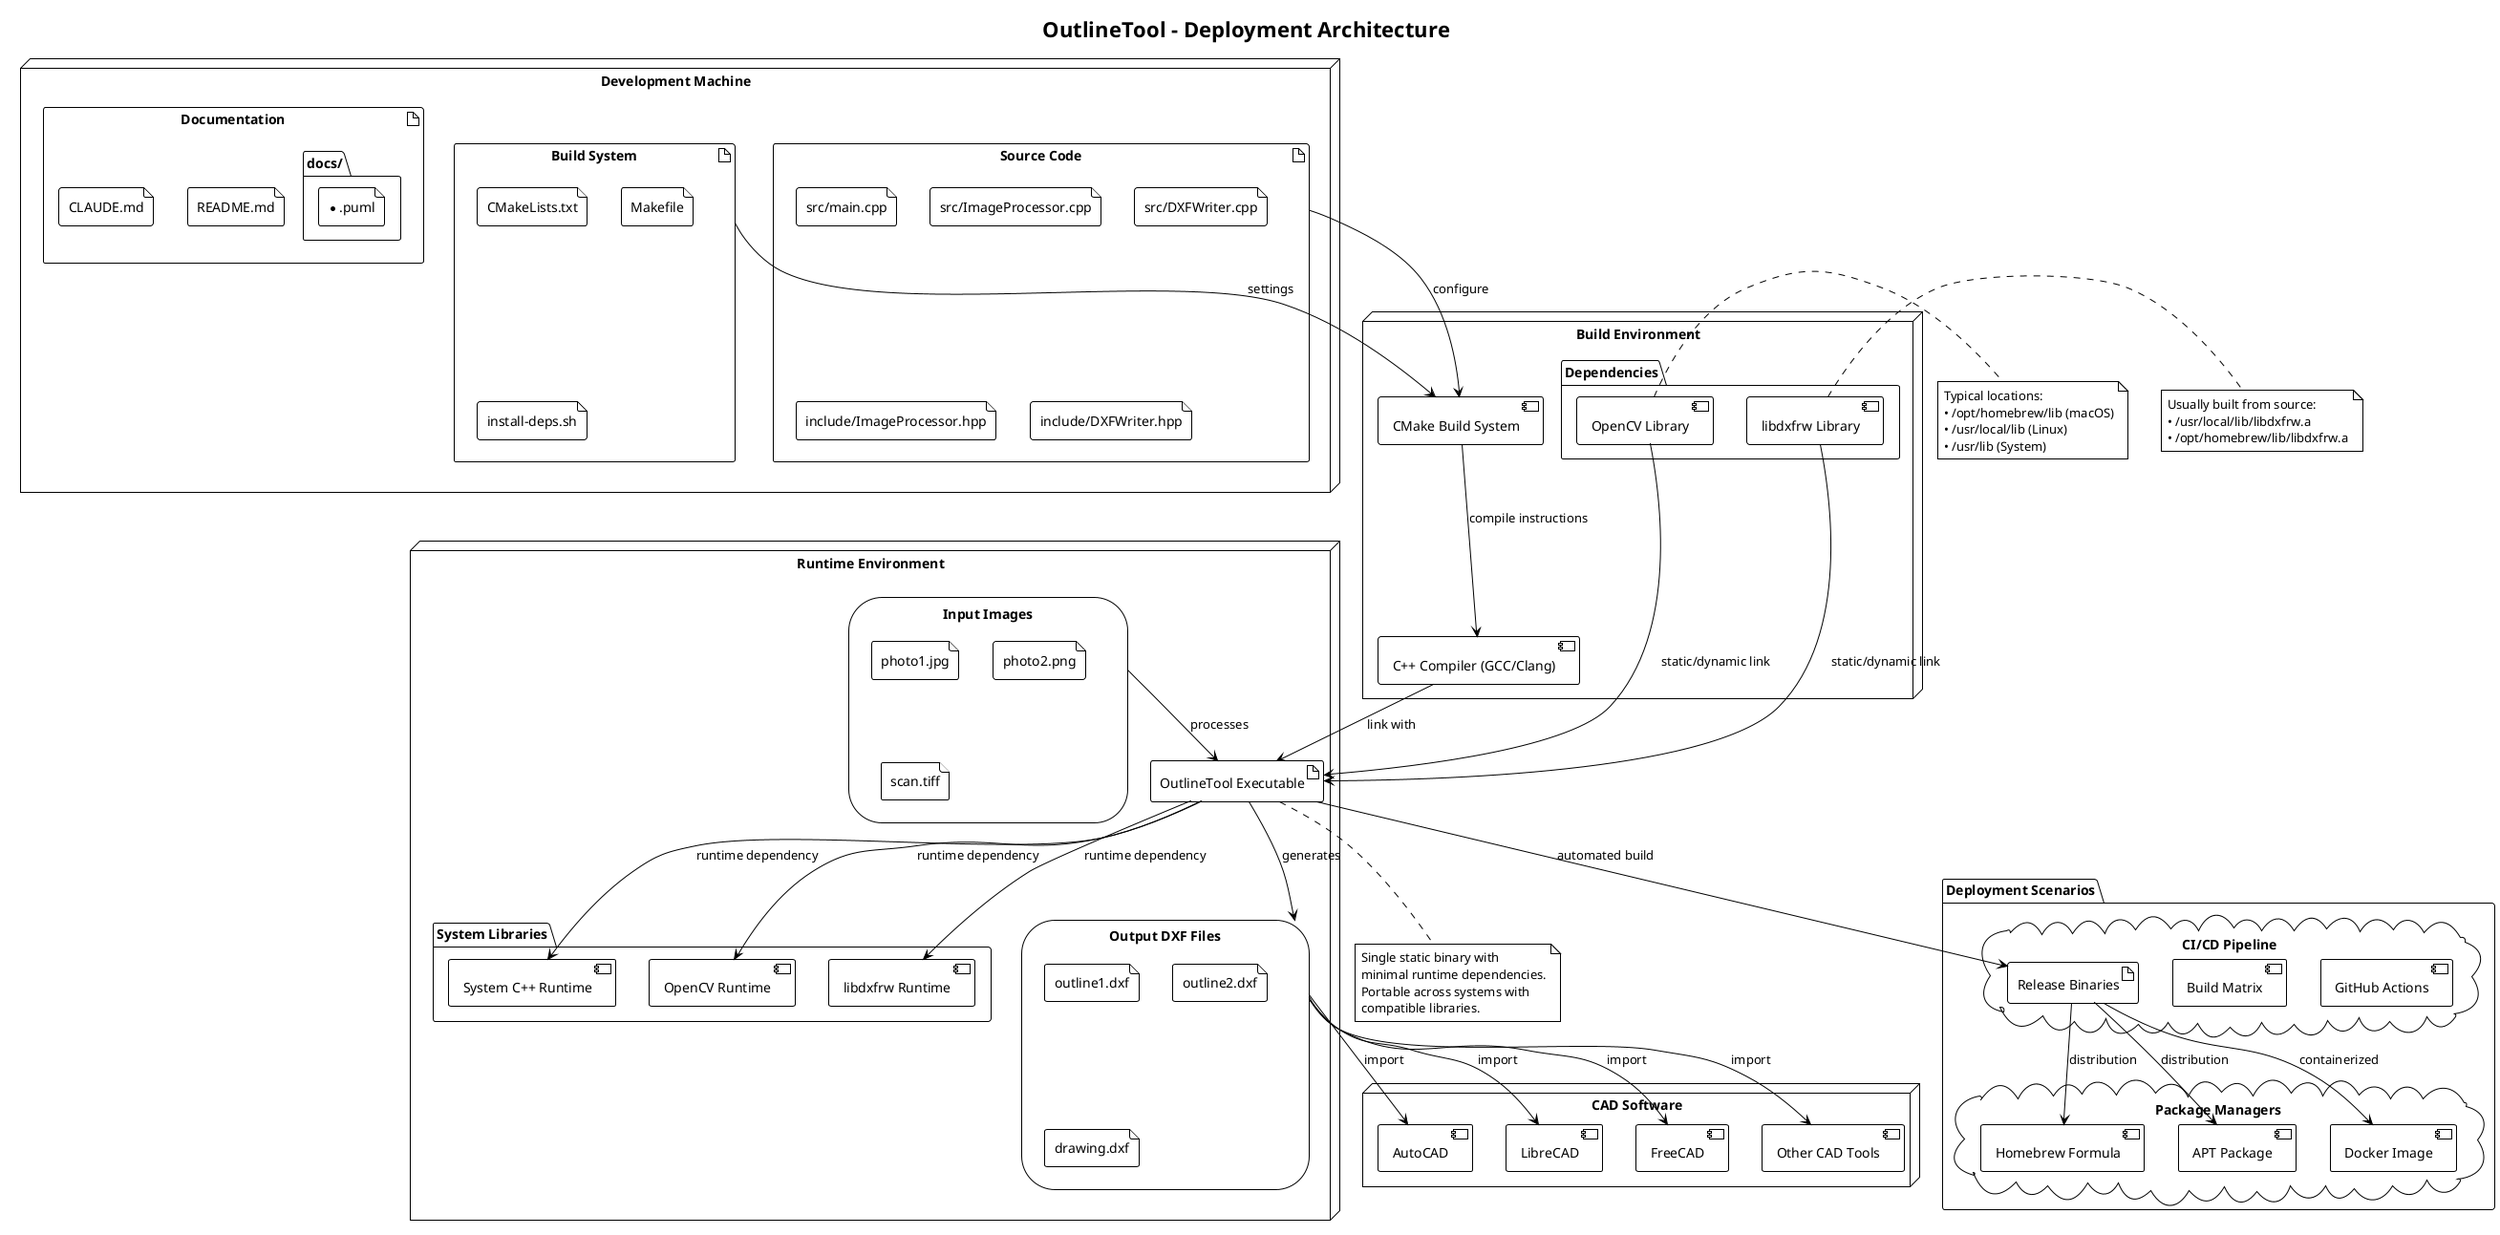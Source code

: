 @startuml OutlineTool-Deployment
!theme plain
title OutlineTool - Deployment Architecture

node "Development Machine" {
    artifact "Source Code" {
        file "src/main.cpp"
        file "src/ImageProcessor.cpp"
        file "src/DXFWriter.cpp"
        file "include/ImageProcessor.hpp"
        file "include/DXFWriter.hpp"
    }
    
    artifact "Build System" {
        file "CMakeLists.txt"
        file "Makefile"
        file "install-deps.sh"
    }
    
    artifact "Documentation" {
        file "README.md"
        file "CLAUDE.md"
        folder "docs/" {
            file "*.puml"
        }
    }
}

node "Build Environment" {
    component "CMake Build System" as CMAKE
    component "C++ Compiler (GCC/Clang)" as COMPILER
    
    package "Dependencies" {
        component "OpenCV Library" as OPENCV_LIB
        component "libdxfrw Library" as DXFRW_LIB
    }
}

node "Runtime Environment" {
    artifact "OutlineTool Executable" as EXECUTABLE
    
    package "System Libraries" {
        component "OpenCV Runtime" as OPENCV_RT
        component "libdxfrw Runtime" as DXFRW_RT
        component "System C++ Runtime" as CPP_RT
    }
    
    storage "Input Images" as INPUT_FILES {
        file "photo1.jpg"
        file "photo2.png"
        file "scan.tiff"
    }
    
    storage "Output DXF Files" as OUTPUT_FILES {
        file "outline1.dxf"
        file "outline2.dxf"
        file "drawing.dxf"
    }
}

node "CAD Software" {
    component "AutoCAD" as AUTOCAD
    component "LibreCAD" as LIBRECAD
    component "FreeCAD" as FREECAD
    component "Other CAD Tools" as OTHER_CAD
}

' Build relationships
"Source Code" --> CMAKE : configure
"Build System" --> CMAKE : settings
CMAKE --> COMPILER : compile instructions
COMPILER --> EXECUTABLE : link with
OPENCV_LIB --> EXECUTABLE : static/dynamic link
DXFRW_LIB --> EXECUTABLE : static/dynamic link

' Runtime relationships
EXECUTABLE --> OPENCV_RT : runtime dependency
EXECUTABLE --> DXFRW_RT : runtime dependency
EXECUTABLE --> CPP_RT : runtime dependency
INPUT_FILES --> EXECUTABLE : processes
EXECUTABLE --> OUTPUT_FILES : generates

' Usage relationships
OUTPUT_FILES --> AUTOCAD : import
OUTPUT_FILES --> LIBRECAD : import
OUTPUT_FILES --> FREECAD : import
OUTPUT_FILES --> OTHER_CAD : import

' Installation paths
note right of OPENCV_LIB
  Typical locations:
  • /opt/homebrew/lib (macOS)
  • /usr/local/lib (Linux)
  • /usr/lib (System)
end note

note right of DXFRW_LIB
  Usually built from source:
  • /usr/local/lib/libdxfrw.a
  • /opt/homebrew/lib/libdxfrw.a
end note

note bottom of EXECUTABLE
  Single static binary with
  minimal runtime dependencies.
  Portable across systems with
  compatible libraries.
end note

' Deployment scenarios
package "Deployment Scenarios" {
    cloud "CI/CD Pipeline" {
        component "GitHub Actions" as CI
        component "Build Matrix" as MATRIX
        artifact "Release Binaries" as RELEASES
    }
    
    cloud "Package Managers" {
        component "Homebrew Formula" as BREW
        component "APT Package" as APT
        component "Docker Image" as DOCKER
    }
}

EXECUTABLE --> RELEASES : automated build
RELEASES --> BREW : distribution
RELEASES --> APT : distribution
RELEASES --> DOCKER : containerized

@enduml